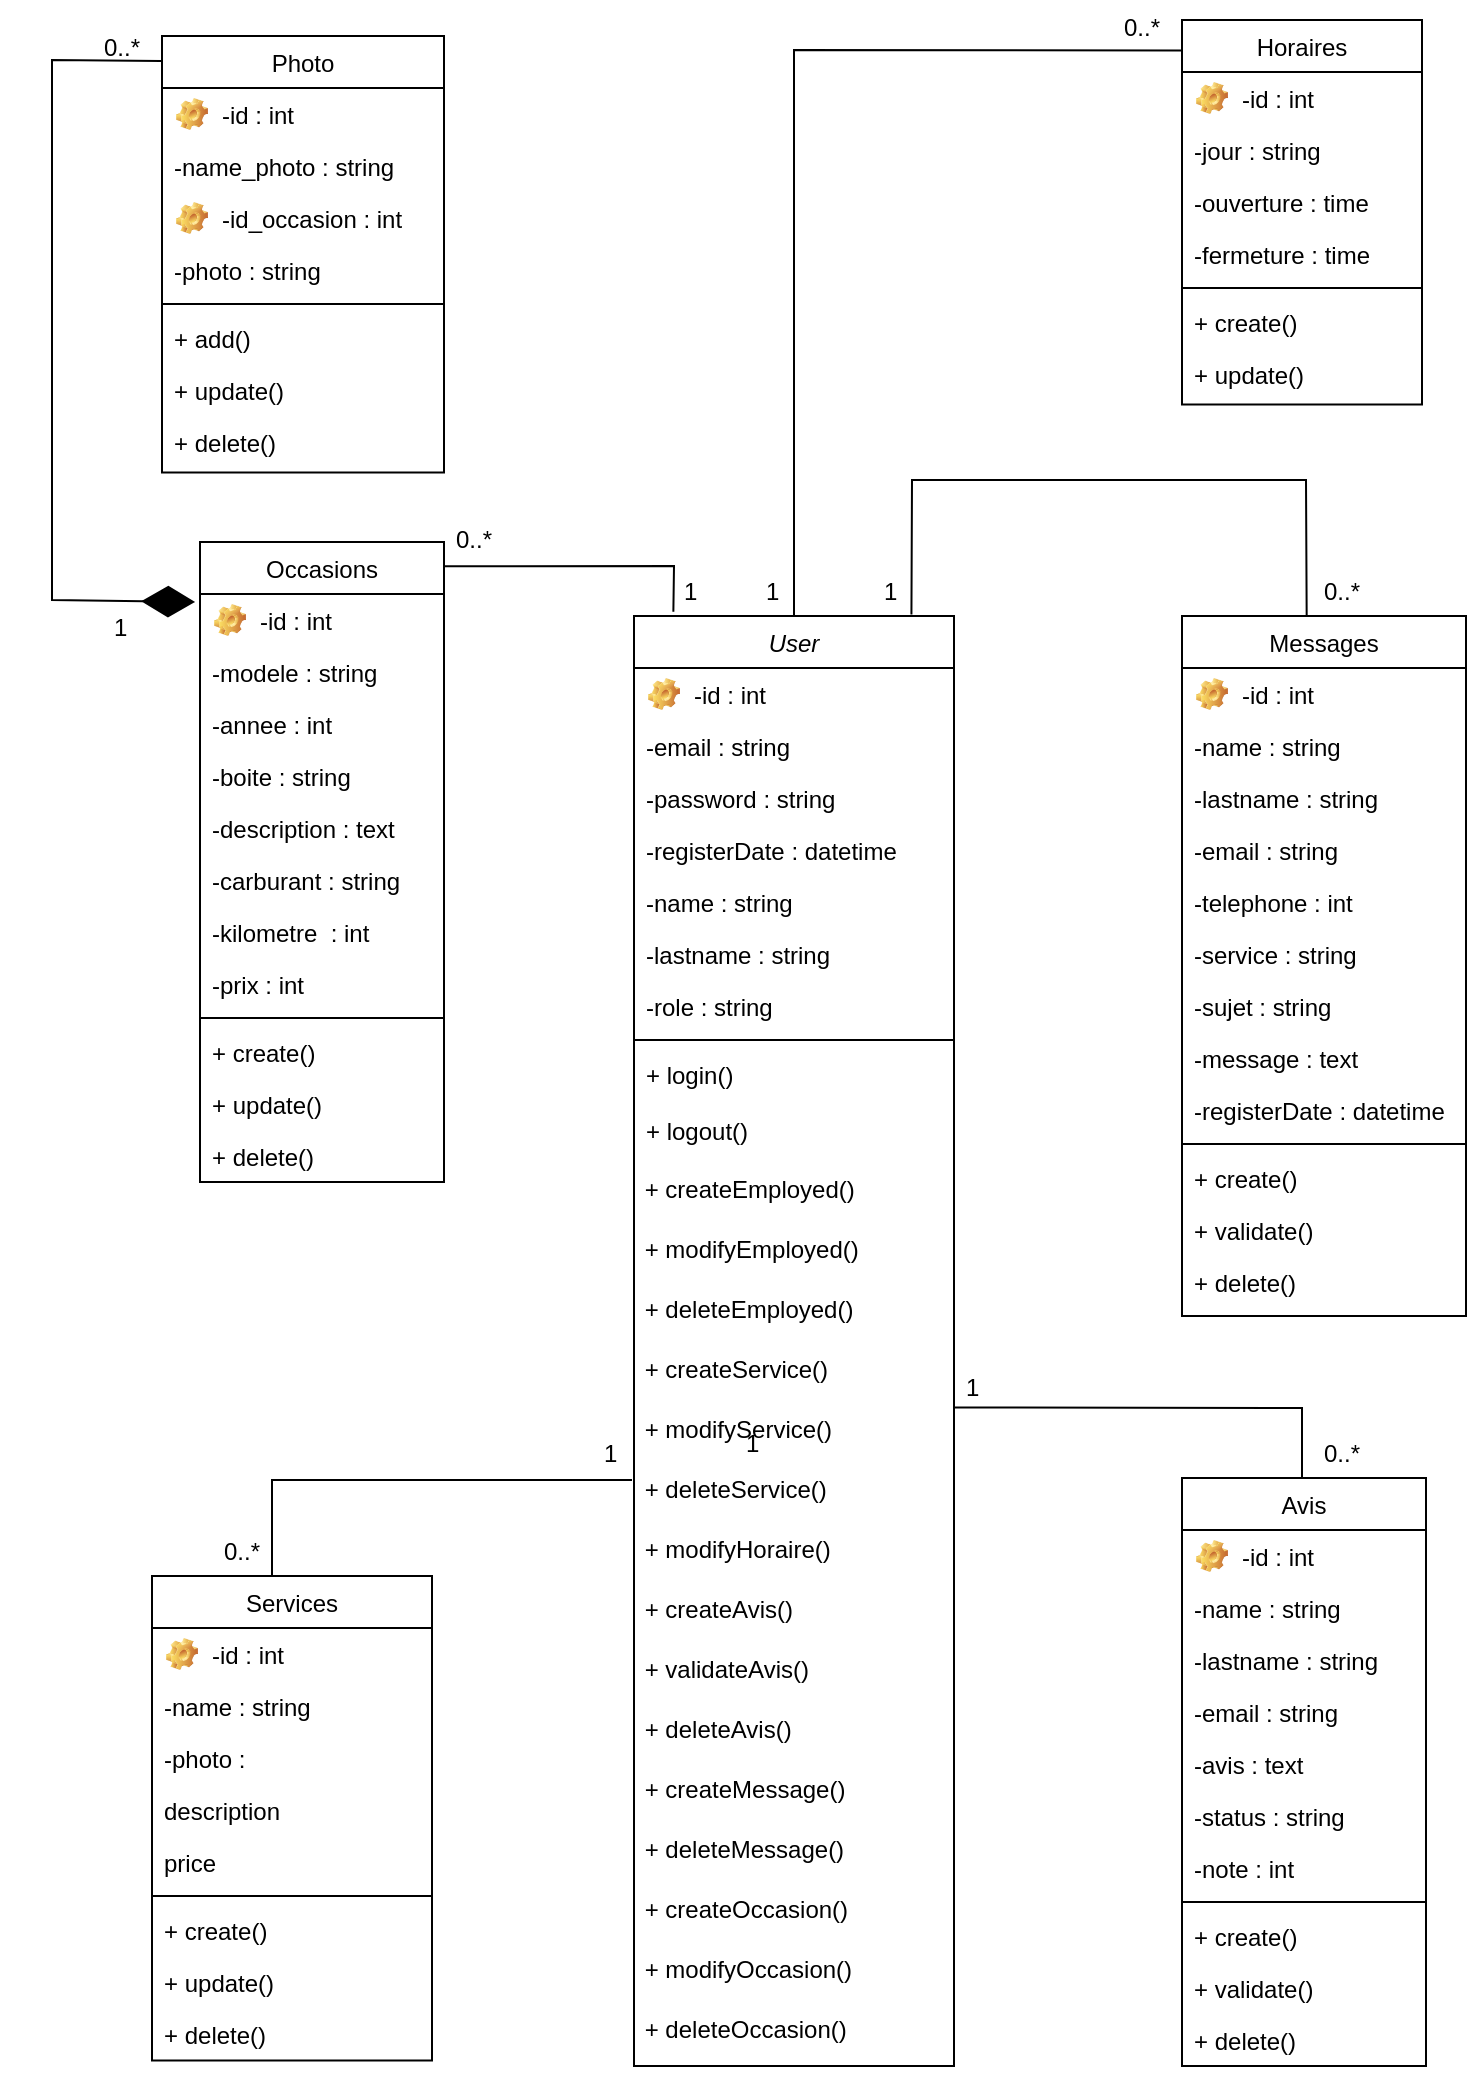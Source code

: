 <mxfile version="24.3.0" type="github">
  <diagram id="C5RBs43oDa-KdzZeNtuy" name="Page-1">
    <mxGraphModel dx="5216" dy="2219" grid="1" gridSize="10" guides="1" tooltips="1" connect="1" arrows="1" fold="1" page="1" pageScale="1" pageWidth="827" pageHeight="1169" math="0" shadow="0">
      <root>
        <mxCell id="WIyWlLk6GJQsqaUBKTNV-0" />
        <mxCell id="WIyWlLk6GJQsqaUBKTNV-1" parent="WIyWlLk6GJQsqaUBKTNV-0" />
        <mxCell id="ylc-xCv-kNQs_xHYFbVs-104" value="User" style="swimlane;fontStyle=2;align=center;verticalAlign=top;childLayout=stackLayout;horizontal=1;startSize=26;horizontalStack=0;resizeParent=1;resizeLast=0;collapsible=1;marginBottom=0;rounded=0;shadow=0;strokeWidth=1;" parent="WIyWlLk6GJQsqaUBKTNV-1" vertex="1">
          <mxGeometry x="-2979" y="-812" width="160" height="725" as="geometry">
            <mxRectangle x="230" y="140" width="160" height="26" as="alternateBounds" />
          </mxGeometry>
        </mxCell>
        <mxCell id="ylc-xCv-kNQs_xHYFbVs-296" value="-id : int" style="label;fontStyle=0;strokeColor=none;fillColor=none;align=left;verticalAlign=top;overflow=hidden;spacingLeft=28;spacingRight=4;rotatable=0;points=[[0,0.5],[1,0.5]];portConstraint=eastwest;imageWidth=16;imageHeight=16;whiteSpace=wrap;html=1;image=img/clipart/Gear_128x128.png" parent="ylc-xCv-kNQs_xHYFbVs-104" vertex="1">
          <mxGeometry y="26" width="160" height="26" as="geometry" />
        </mxCell>
        <mxCell id="ylc-xCv-kNQs_xHYFbVs-106" value="-email : string" style="text;align=left;verticalAlign=top;spacingLeft=4;spacingRight=4;overflow=hidden;rotatable=0;points=[[0,0.5],[1,0.5]];portConstraint=eastwest;" parent="ylc-xCv-kNQs_xHYFbVs-104" vertex="1">
          <mxGeometry y="52" width="160" height="26" as="geometry" />
        </mxCell>
        <mxCell id="ylc-xCv-kNQs_xHYFbVs-107" value="-password : string" style="text;align=left;verticalAlign=top;spacingLeft=4;spacingRight=4;overflow=hidden;rotatable=0;points=[[0,0.5],[1,0.5]];portConstraint=eastwest;rounded=0;shadow=0;html=0;" parent="ylc-xCv-kNQs_xHYFbVs-104" vertex="1">
          <mxGeometry y="78" width="160" height="26" as="geometry" />
        </mxCell>
        <mxCell id="ylc-xCv-kNQs_xHYFbVs-108" value="-registerDate : datetime" style="text;align=left;verticalAlign=top;spacingLeft=4;spacingRight=4;overflow=hidden;rotatable=0;points=[[0,0.5],[1,0.5]];portConstraint=eastwest;rounded=0;shadow=0;html=0;" parent="ylc-xCv-kNQs_xHYFbVs-104" vertex="1">
          <mxGeometry y="104" width="160" height="26" as="geometry" />
        </mxCell>
        <mxCell id="ylc-xCv-kNQs_xHYFbVs-109" value="-name : string" style="text;align=left;verticalAlign=top;spacingLeft=4;spacingRight=4;overflow=hidden;rotatable=0;points=[[0,0.5],[1,0.5]];portConstraint=eastwest;rounded=0;shadow=0;html=0;" parent="ylc-xCv-kNQs_xHYFbVs-104" vertex="1">
          <mxGeometry y="130" width="160" height="26" as="geometry" />
        </mxCell>
        <mxCell id="ylc-xCv-kNQs_xHYFbVs-110" value="-lastname : string" style="text;align=left;verticalAlign=top;spacingLeft=4;spacingRight=4;overflow=hidden;rotatable=0;points=[[0,0.5],[1,0.5]];portConstraint=eastwest;rounded=0;shadow=0;html=0;" parent="ylc-xCv-kNQs_xHYFbVs-104" vertex="1">
          <mxGeometry y="156" width="160" height="26" as="geometry" />
        </mxCell>
        <mxCell id="ylc-xCv-kNQs_xHYFbVs-111" value="-role : string" style="text;align=left;verticalAlign=top;spacingLeft=4;spacingRight=4;overflow=hidden;rotatable=0;points=[[0,0.5],[1,0.5]];portConstraint=eastwest;rounded=0;shadow=0;html=0;" parent="ylc-xCv-kNQs_xHYFbVs-104" vertex="1">
          <mxGeometry y="182" width="160" height="26" as="geometry" />
        </mxCell>
        <mxCell id="ylc-xCv-kNQs_xHYFbVs-112" value="" style="line;html=1;strokeWidth=1;align=left;verticalAlign=middle;spacingTop=-1;spacingLeft=3;spacingRight=3;rotatable=0;labelPosition=right;points=[];portConstraint=eastwest;" parent="ylc-xCv-kNQs_xHYFbVs-104" vertex="1">
          <mxGeometry y="208" width="160" height="8" as="geometry" />
        </mxCell>
        <mxCell id="ylc-xCv-kNQs_xHYFbVs-113" value="+ login()" style="text;align=left;verticalAlign=top;spacingLeft=4;spacingRight=4;overflow=hidden;rotatable=0;points=[[0,0.5],[1,0.5]];portConstraint=eastwest;" parent="ylc-xCv-kNQs_xHYFbVs-104" vertex="1">
          <mxGeometry y="216" width="160" height="28" as="geometry" />
        </mxCell>
        <mxCell id="ylc-xCv-kNQs_xHYFbVs-230" value="+ logout()" style="text;align=left;verticalAlign=top;spacingLeft=4;spacingRight=4;overflow=hidden;rotatable=0;points=[[0,0.5],[1,0.5]];portConstraint=eastwest;" parent="ylc-xCv-kNQs_xHYFbVs-104" vertex="1">
          <mxGeometry y="244" width="160" height="28" as="geometry" />
        </mxCell>
        <mxCell id="6y3Bn1Rcq514JY3irPdN-0" value="&amp;nbsp;+ createEmployed()" style="text;html=1;align=left;verticalAlign=middle;resizable=0;points=[];autosize=1;strokeColor=none;fillColor=none;" vertex="1" parent="ylc-xCv-kNQs_xHYFbVs-104">
          <mxGeometry y="272" width="160" height="30" as="geometry" />
        </mxCell>
        <mxCell id="6y3Bn1Rcq514JY3irPdN-1" value="&amp;nbsp;+ modifyEmployed()" style="text;html=1;align=left;verticalAlign=middle;resizable=0;points=[];autosize=1;strokeColor=none;fillColor=none;" vertex="1" parent="ylc-xCv-kNQs_xHYFbVs-104">
          <mxGeometry y="302" width="160" height="30" as="geometry" />
        </mxCell>
        <mxCell id="6y3Bn1Rcq514JY3irPdN-2" value="&amp;nbsp;+ deleteEmployed()" style="text;html=1;align=left;verticalAlign=middle;resizable=0;points=[];autosize=1;strokeColor=none;fillColor=none;" vertex="1" parent="ylc-xCv-kNQs_xHYFbVs-104">
          <mxGeometry y="332" width="160" height="30" as="geometry" />
        </mxCell>
        <mxCell id="6y3Bn1Rcq514JY3irPdN-5" value="&amp;nbsp;+ createService()" style="text;html=1;align=left;verticalAlign=middle;resizable=0;points=[];autosize=1;strokeColor=none;fillColor=none;" vertex="1" parent="ylc-xCv-kNQs_xHYFbVs-104">
          <mxGeometry y="362" width="160" height="30" as="geometry" />
        </mxCell>
        <mxCell id="6y3Bn1Rcq514JY3irPdN-4" value="&amp;nbsp;+ modifyService()" style="text;html=1;align=left;verticalAlign=middle;resizable=0;points=[];autosize=1;strokeColor=none;fillColor=none;" vertex="1" parent="ylc-xCv-kNQs_xHYFbVs-104">
          <mxGeometry y="392" width="160" height="30" as="geometry" />
        </mxCell>
        <mxCell id="6y3Bn1Rcq514JY3irPdN-3" value="&amp;nbsp;+ deleteService()" style="text;html=1;align=left;verticalAlign=middle;resizable=0;points=[];autosize=1;strokeColor=none;fillColor=none;" vertex="1" parent="ylc-xCv-kNQs_xHYFbVs-104">
          <mxGeometry y="422" width="160" height="30" as="geometry" />
        </mxCell>
        <mxCell id="6y3Bn1Rcq514JY3irPdN-8" value="&amp;nbsp;+ modifyHoraire()" style="text;html=1;align=left;verticalAlign=middle;resizable=0;points=[];autosize=1;strokeColor=none;fillColor=none;" vertex="1" parent="ylc-xCv-kNQs_xHYFbVs-104">
          <mxGeometry y="452" width="160" height="30" as="geometry" />
        </mxCell>
        <mxCell id="6y3Bn1Rcq514JY3irPdN-7" value="&amp;nbsp;+ createAvis()" style="text;html=1;align=left;verticalAlign=middle;resizable=0;points=[];autosize=1;strokeColor=none;fillColor=none;" vertex="1" parent="ylc-xCv-kNQs_xHYFbVs-104">
          <mxGeometry y="482" width="160" height="30" as="geometry" />
        </mxCell>
        <mxCell id="6y3Bn1Rcq514JY3irPdN-6" value="&amp;nbsp;+ validateAvis()" style="text;html=1;align=left;verticalAlign=middle;resizable=0;points=[];autosize=1;strokeColor=none;fillColor=none;" vertex="1" parent="ylc-xCv-kNQs_xHYFbVs-104">
          <mxGeometry y="512" width="160" height="30" as="geometry" />
        </mxCell>
        <mxCell id="6y3Bn1Rcq514JY3irPdN-9" value="&amp;nbsp;+ deleteAvis()" style="text;html=1;align=left;verticalAlign=middle;resizable=0;points=[];autosize=1;strokeColor=none;fillColor=none;" vertex="1" parent="ylc-xCv-kNQs_xHYFbVs-104">
          <mxGeometry y="542" width="160" height="30" as="geometry" />
        </mxCell>
        <mxCell id="6y3Bn1Rcq514JY3irPdN-10" value="&amp;nbsp;+ createMessage()" style="text;html=1;align=left;verticalAlign=middle;resizable=0;points=[];autosize=1;strokeColor=none;fillColor=none;" vertex="1" parent="ylc-xCv-kNQs_xHYFbVs-104">
          <mxGeometry y="572" width="160" height="30" as="geometry" />
        </mxCell>
        <mxCell id="6y3Bn1Rcq514JY3irPdN-11" value="&amp;nbsp;+ deleteMessage()" style="text;html=1;align=left;verticalAlign=middle;resizable=0;points=[];autosize=1;strokeColor=none;fillColor=none;" vertex="1" parent="ylc-xCv-kNQs_xHYFbVs-104">
          <mxGeometry y="602" width="160" height="30" as="geometry" />
        </mxCell>
        <mxCell id="6y3Bn1Rcq514JY3irPdN-12" value="&amp;nbsp;+ createOccasion()" style="text;html=1;align=left;verticalAlign=middle;resizable=0;points=[];autosize=1;strokeColor=none;fillColor=none;" vertex="1" parent="ylc-xCv-kNQs_xHYFbVs-104">
          <mxGeometry y="632" width="160" height="30" as="geometry" />
        </mxCell>
        <mxCell id="6y3Bn1Rcq514JY3irPdN-13" value="&amp;nbsp;+ modifyOccasion()" style="text;html=1;align=left;verticalAlign=middle;resizable=0;points=[];autosize=1;strokeColor=none;fillColor=none;" vertex="1" parent="ylc-xCv-kNQs_xHYFbVs-104">
          <mxGeometry y="662" width="160" height="30" as="geometry" />
        </mxCell>
        <mxCell id="6y3Bn1Rcq514JY3irPdN-14" value="&amp;nbsp;+ deleteOccasion()" style="text;html=1;align=left;verticalAlign=middle;resizable=0;points=[];autosize=1;strokeColor=none;fillColor=none;" vertex="1" parent="ylc-xCv-kNQs_xHYFbVs-104">
          <mxGeometry y="692" width="160" height="30" as="geometry" />
        </mxCell>
        <mxCell id="ylc-xCv-kNQs_xHYFbVs-146" value="Avis" style="swimlane;fontStyle=0;align=center;verticalAlign=top;childLayout=stackLayout;horizontal=1;startSize=26;horizontalStack=0;resizeParent=1;resizeLast=0;collapsible=1;marginBottom=0;rounded=0;shadow=0;strokeWidth=1;" parent="WIyWlLk6GJQsqaUBKTNV-1" vertex="1">
          <mxGeometry x="-2705" y="-381" width="122" height="294" as="geometry">
            <mxRectangle x="550" y="140" width="160" height="26" as="alternateBounds" />
          </mxGeometry>
        </mxCell>
        <mxCell id="ylc-xCv-kNQs_xHYFbVs-293" value="-id : int" style="label;fontStyle=0;strokeColor=none;fillColor=none;align=left;verticalAlign=top;overflow=hidden;spacingLeft=28;spacingRight=4;rotatable=0;points=[[0,0.5],[1,0.5]];portConstraint=eastwest;imageWidth=16;imageHeight=16;whiteSpace=wrap;html=1;image=img/clipart/Gear_128x128.png" parent="ylc-xCv-kNQs_xHYFbVs-146" vertex="1">
          <mxGeometry y="26" width="122" height="26" as="geometry" />
        </mxCell>
        <mxCell id="ylc-xCv-kNQs_xHYFbVs-148" value="-name : string" style="text;align=left;verticalAlign=top;spacingLeft=4;spacingRight=4;overflow=hidden;rotatable=0;points=[[0,0.5],[1,0.5]];portConstraint=eastwest;rounded=0;shadow=0;html=0;" parent="ylc-xCv-kNQs_xHYFbVs-146" vertex="1">
          <mxGeometry y="52" width="122" height="26" as="geometry" />
        </mxCell>
        <mxCell id="ylc-xCv-kNQs_xHYFbVs-149" value="-lastname : string" style="text;align=left;verticalAlign=top;spacingLeft=4;spacingRight=4;overflow=hidden;rotatable=0;points=[[0,0.5],[1,0.5]];portConstraint=eastwest;rounded=0;shadow=0;html=0;" parent="ylc-xCv-kNQs_xHYFbVs-146" vertex="1">
          <mxGeometry y="78" width="122" height="26" as="geometry" />
        </mxCell>
        <mxCell id="ylc-xCv-kNQs_xHYFbVs-150" value="-email : string" style="text;align=left;verticalAlign=top;spacingLeft=4;spacingRight=4;overflow=hidden;rotatable=0;points=[[0,0.5],[1,0.5]];portConstraint=eastwest;rounded=0;shadow=0;html=0;" parent="ylc-xCv-kNQs_xHYFbVs-146" vertex="1">
          <mxGeometry y="104" width="122" height="26" as="geometry" />
        </mxCell>
        <mxCell id="ylc-xCv-kNQs_xHYFbVs-151" value="-avis : text" style="text;align=left;verticalAlign=top;spacingLeft=4;spacingRight=4;overflow=hidden;rotatable=0;points=[[0,0.5],[1,0.5]];portConstraint=eastwest;rounded=0;shadow=0;html=0;" parent="ylc-xCv-kNQs_xHYFbVs-146" vertex="1">
          <mxGeometry y="130" width="122" height="26" as="geometry" />
        </mxCell>
        <mxCell id="ylc-xCv-kNQs_xHYFbVs-152" value="-status : string" style="text;align=left;verticalAlign=top;spacingLeft=4;spacingRight=4;overflow=hidden;rotatable=0;points=[[0,0.5],[1,0.5]];portConstraint=eastwest;rounded=0;shadow=0;html=0;" parent="ylc-xCv-kNQs_xHYFbVs-146" vertex="1">
          <mxGeometry y="156" width="122" height="26" as="geometry" />
        </mxCell>
        <mxCell id="ylc-xCv-kNQs_xHYFbVs-153" value="-note : int" style="text;align=left;verticalAlign=top;spacingLeft=4;spacingRight=4;overflow=hidden;rotatable=0;points=[[0,0.5],[1,0.5]];portConstraint=eastwest;rounded=0;shadow=0;html=0;" parent="ylc-xCv-kNQs_xHYFbVs-146" vertex="1">
          <mxGeometry y="182" width="122" height="26" as="geometry" />
        </mxCell>
        <mxCell id="ylc-xCv-kNQs_xHYFbVs-154" value="" style="line;html=1;strokeWidth=1;align=left;verticalAlign=middle;spacingTop=-1;spacingLeft=3;spacingRight=3;rotatable=0;labelPosition=right;points=[];portConstraint=eastwest;" parent="ylc-xCv-kNQs_xHYFbVs-146" vertex="1">
          <mxGeometry y="208" width="122" height="8" as="geometry" />
        </mxCell>
        <mxCell id="ylc-xCv-kNQs_xHYFbVs-155" value="+ create()" style="text;align=left;verticalAlign=top;spacingLeft=4;spacingRight=4;overflow=hidden;rotatable=0;points=[[0,0.5],[1,0.5]];portConstraint=eastwest;" parent="ylc-xCv-kNQs_xHYFbVs-146" vertex="1">
          <mxGeometry y="216" width="122" height="26" as="geometry" />
        </mxCell>
        <mxCell id="ylc-xCv-kNQs_xHYFbVs-156" value="+ validate()" style="text;align=left;verticalAlign=top;spacingLeft=4;spacingRight=4;overflow=hidden;rotatable=0;points=[[0,0.5],[1,0.5]];portConstraint=eastwest;" parent="ylc-xCv-kNQs_xHYFbVs-146" vertex="1">
          <mxGeometry y="242" width="122" height="26" as="geometry" />
        </mxCell>
        <mxCell id="ylc-xCv-kNQs_xHYFbVs-157" value="+ delete()" style="text;align=left;verticalAlign=top;spacingLeft=4;spacingRight=4;overflow=hidden;rotatable=0;points=[[0,0.5],[1,0.5]];portConstraint=eastwest;" parent="ylc-xCv-kNQs_xHYFbVs-146" vertex="1">
          <mxGeometry y="268" width="122" height="26" as="geometry" />
        </mxCell>
        <mxCell id="ylc-xCv-kNQs_xHYFbVs-158" value="Horaires" style="swimlane;fontStyle=0;align=center;verticalAlign=top;childLayout=stackLayout;horizontal=1;startSize=26;horizontalStack=0;resizeParent=1;resizeLast=0;collapsible=1;marginBottom=0;rounded=0;shadow=0;strokeWidth=1;" parent="WIyWlLk6GJQsqaUBKTNV-1" vertex="1">
          <mxGeometry x="-2705" y="-1110" width="120" height="192.25" as="geometry">
            <mxRectangle x="550" y="140" width="160" height="26" as="alternateBounds" />
          </mxGeometry>
        </mxCell>
        <mxCell id="ylc-xCv-kNQs_xHYFbVs-297" value="-id : int" style="label;fontStyle=0;strokeColor=none;fillColor=none;align=left;verticalAlign=top;overflow=hidden;spacingLeft=28;spacingRight=4;rotatable=0;points=[[0,0.5],[1,0.5]];portConstraint=eastwest;imageWidth=16;imageHeight=16;whiteSpace=wrap;html=1;image=img/clipart/Gear_128x128.png" parent="ylc-xCv-kNQs_xHYFbVs-158" vertex="1">
          <mxGeometry y="26" width="120" height="26" as="geometry" />
        </mxCell>
        <mxCell id="ylc-xCv-kNQs_xHYFbVs-160" value="-jour : string" style="text;align=left;verticalAlign=top;spacingLeft=4;spacingRight=4;overflow=hidden;rotatable=0;points=[[0,0.5],[1,0.5]];portConstraint=eastwest;rounded=0;shadow=0;html=0;" parent="ylc-xCv-kNQs_xHYFbVs-158" vertex="1">
          <mxGeometry y="52" width="120" height="26" as="geometry" />
        </mxCell>
        <mxCell id="ylc-xCv-kNQs_xHYFbVs-161" value="-ouverture : time" style="text;align=left;verticalAlign=top;spacingLeft=4;spacingRight=4;overflow=hidden;rotatable=0;points=[[0,0.5],[1,0.5]];portConstraint=eastwest;rounded=0;shadow=0;html=0;" parent="ylc-xCv-kNQs_xHYFbVs-158" vertex="1">
          <mxGeometry y="78" width="120" height="26" as="geometry" />
        </mxCell>
        <mxCell id="ylc-xCv-kNQs_xHYFbVs-162" value="-fermeture : time" style="text;align=left;verticalAlign=top;spacingLeft=4;spacingRight=4;overflow=hidden;rotatable=0;points=[[0,0.5],[1,0.5]];portConstraint=eastwest;rounded=0;shadow=0;html=0;" parent="ylc-xCv-kNQs_xHYFbVs-158" vertex="1">
          <mxGeometry y="104" width="120" height="26" as="geometry" />
        </mxCell>
        <mxCell id="ylc-xCv-kNQs_xHYFbVs-163" value="" style="line;html=1;strokeWidth=1;align=left;verticalAlign=middle;spacingTop=-1;spacingLeft=3;spacingRight=3;rotatable=0;labelPosition=right;points=[];portConstraint=eastwest;" parent="ylc-xCv-kNQs_xHYFbVs-158" vertex="1">
          <mxGeometry y="130" width="120" height="8" as="geometry" />
        </mxCell>
        <mxCell id="ylc-xCv-kNQs_xHYFbVs-164" value="+ create()" style="text;align=left;verticalAlign=top;spacingLeft=4;spacingRight=4;overflow=hidden;rotatable=0;points=[[0,0.5],[1,0.5]];portConstraint=eastwest;" parent="ylc-xCv-kNQs_xHYFbVs-158" vertex="1">
          <mxGeometry y="138" width="120" height="26" as="geometry" />
        </mxCell>
        <mxCell id="ylc-xCv-kNQs_xHYFbVs-165" value="+ update()" style="text;align=left;verticalAlign=top;spacingLeft=4;spacingRight=4;overflow=hidden;rotatable=0;points=[[0,0.5],[1,0.5]];portConstraint=eastwest;" parent="ylc-xCv-kNQs_xHYFbVs-158" vertex="1">
          <mxGeometry y="164" width="120" height="26" as="geometry" />
        </mxCell>
        <mxCell id="ylc-xCv-kNQs_xHYFbVs-166" value="Messages" style="swimlane;fontStyle=0;align=center;verticalAlign=top;childLayout=stackLayout;horizontal=1;startSize=26;horizontalStack=0;resizeParent=1;resizeLast=0;collapsible=1;marginBottom=0;rounded=0;shadow=0;strokeWidth=1;" parent="WIyWlLk6GJQsqaUBKTNV-1" vertex="1">
          <mxGeometry x="-2705" y="-812" width="142" height="350" as="geometry">
            <mxRectangle x="550" y="140" width="160" height="26" as="alternateBounds" />
          </mxGeometry>
        </mxCell>
        <mxCell id="ylc-xCv-kNQs_xHYFbVs-294" value="-id : int" style="label;fontStyle=0;strokeColor=none;fillColor=none;align=left;verticalAlign=top;overflow=hidden;spacingLeft=28;spacingRight=4;rotatable=0;points=[[0,0.5],[1,0.5]];portConstraint=eastwest;imageWidth=16;imageHeight=16;whiteSpace=wrap;html=1;image=img/clipart/Gear_128x128.png" parent="ylc-xCv-kNQs_xHYFbVs-166" vertex="1">
          <mxGeometry y="26" width="142" height="26" as="geometry" />
        </mxCell>
        <mxCell id="ylc-xCv-kNQs_xHYFbVs-168" value="-name : string" style="text;align=left;verticalAlign=top;spacingLeft=4;spacingRight=4;overflow=hidden;rotatable=0;points=[[0,0.5],[1,0.5]];portConstraint=eastwest;rounded=0;shadow=0;html=0;" parent="ylc-xCv-kNQs_xHYFbVs-166" vertex="1">
          <mxGeometry y="52" width="142" height="26" as="geometry" />
        </mxCell>
        <mxCell id="ylc-xCv-kNQs_xHYFbVs-169" value="-lastname : string" style="text;align=left;verticalAlign=top;spacingLeft=4;spacingRight=4;overflow=hidden;rotatable=0;points=[[0,0.5],[1,0.5]];portConstraint=eastwest;rounded=0;shadow=0;html=0;" parent="ylc-xCv-kNQs_xHYFbVs-166" vertex="1">
          <mxGeometry y="78" width="142" height="26" as="geometry" />
        </mxCell>
        <mxCell id="ylc-xCv-kNQs_xHYFbVs-170" value="-email : string" style="text;align=left;verticalAlign=top;spacingLeft=4;spacingRight=4;overflow=hidden;rotatable=0;points=[[0,0.5],[1,0.5]];portConstraint=eastwest;rounded=0;shadow=0;html=0;" parent="ylc-xCv-kNQs_xHYFbVs-166" vertex="1">
          <mxGeometry y="104" width="142" height="26" as="geometry" />
        </mxCell>
        <mxCell id="ylc-xCv-kNQs_xHYFbVs-171" value="-telephone : int" style="text;align=left;verticalAlign=top;spacingLeft=4;spacingRight=4;overflow=hidden;rotatable=0;points=[[0,0.5],[1,0.5]];portConstraint=eastwest;rounded=0;shadow=0;html=0;" parent="ylc-xCv-kNQs_xHYFbVs-166" vertex="1">
          <mxGeometry y="130" width="142" height="26" as="geometry" />
        </mxCell>
        <mxCell id="ylc-xCv-kNQs_xHYFbVs-172" value="-service : string" style="text;align=left;verticalAlign=top;spacingLeft=4;spacingRight=4;overflow=hidden;rotatable=0;points=[[0,0.5],[1,0.5]];portConstraint=eastwest;rounded=0;shadow=0;html=0;" parent="ylc-xCv-kNQs_xHYFbVs-166" vertex="1">
          <mxGeometry y="156" width="142" height="26" as="geometry" />
        </mxCell>
        <mxCell id="ylc-xCv-kNQs_xHYFbVs-173" value="-sujet : string" style="text;align=left;verticalAlign=top;spacingLeft=4;spacingRight=4;overflow=hidden;rotatable=0;points=[[0,0.5],[1,0.5]];portConstraint=eastwest;rounded=0;shadow=0;html=0;" parent="ylc-xCv-kNQs_xHYFbVs-166" vertex="1">
          <mxGeometry y="182" width="142" height="26" as="geometry" />
        </mxCell>
        <mxCell id="ylc-xCv-kNQs_xHYFbVs-174" value="-message : text" style="text;align=left;verticalAlign=top;spacingLeft=4;spacingRight=4;overflow=hidden;rotatable=0;points=[[0,0.5],[1,0.5]];portConstraint=eastwest;rounded=0;shadow=0;html=0;" parent="ylc-xCv-kNQs_xHYFbVs-166" vertex="1">
          <mxGeometry y="208" width="142" height="26" as="geometry" />
        </mxCell>
        <mxCell id="ylc-xCv-kNQs_xHYFbVs-175" value="-registerDate : datetime" style="text;align=left;verticalAlign=top;spacingLeft=4;spacingRight=4;overflow=hidden;rotatable=0;points=[[0,0.5],[1,0.5]];portConstraint=eastwest;rounded=0;shadow=0;html=0;" parent="ylc-xCv-kNQs_xHYFbVs-166" vertex="1">
          <mxGeometry y="234" width="142" height="26" as="geometry" />
        </mxCell>
        <mxCell id="ylc-xCv-kNQs_xHYFbVs-176" value="" style="line;html=1;strokeWidth=1;align=left;verticalAlign=middle;spacingTop=-1;spacingLeft=3;spacingRight=3;rotatable=0;labelPosition=right;points=[];portConstraint=eastwest;" parent="ylc-xCv-kNQs_xHYFbVs-166" vertex="1">
          <mxGeometry y="260" width="142" height="8" as="geometry" />
        </mxCell>
        <mxCell id="ylc-xCv-kNQs_xHYFbVs-177" value="+ create()" style="text;align=left;verticalAlign=top;spacingLeft=4;spacingRight=4;overflow=hidden;rotatable=0;points=[[0,0.5],[1,0.5]];portConstraint=eastwest;" parent="ylc-xCv-kNQs_xHYFbVs-166" vertex="1">
          <mxGeometry y="268" width="142" height="26" as="geometry" />
        </mxCell>
        <mxCell id="ylc-xCv-kNQs_xHYFbVs-178" value="+ validate()" style="text;align=left;verticalAlign=top;spacingLeft=4;spacingRight=4;overflow=hidden;rotatable=0;points=[[0,0.5],[1,0.5]];portConstraint=eastwest;" parent="ylc-xCv-kNQs_xHYFbVs-166" vertex="1">
          <mxGeometry y="294" width="142" height="26" as="geometry" />
        </mxCell>
        <mxCell id="ylc-xCv-kNQs_xHYFbVs-179" value="+ delete()" style="text;align=left;verticalAlign=top;spacingLeft=4;spacingRight=4;overflow=hidden;rotatable=0;points=[[0,0.5],[1,0.5]];portConstraint=eastwest;" parent="ylc-xCv-kNQs_xHYFbVs-166" vertex="1">
          <mxGeometry y="320" width="142" height="26" as="geometry" />
        </mxCell>
        <mxCell id="ylc-xCv-kNQs_xHYFbVs-194" value="Services" style="swimlane;fontStyle=0;align=center;verticalAlign=top;childLayout=stackLayout;horizontal=1;startSize=26;horizontalStack=0;resizeParent=1;resizeLast=0;collapsible=1;marginBottom=0;rounded=0;shadow=0;strokeWidth=1;" parent="WIyWlLk6GJQsqaUBKTNV-1" vertex="1">
          <mxGeometry x="-3220" y="-332" width="140" height="242.25" as="geometry">
            <mxRectangle x="550" y="140" width="160" height="26" as="alternateBounds" />
          </mxGeometry>
        </mxCell>
        <mxCell id="ylc-xCv-kNQs_xHYFbVs-298" value="-id : int" style="label;fontStyle=0;strokeColor=none;fillColor=none;align=left;verticalAlign=top;overflow=hidden;spacingLeft=28;spacingRight=4;rotatable=0;points=[[0,0.5],[1,0.5]];portConstraint=eastwest;imageWidth=16;imageHeight=16;whiteSpace=wrap;html=1;image=img/clipart/Gear_128x128.png" parent="ylc-xCv-kNQs_xHYFbVs-194" vertex="1">
          <mxGeometry y="26" width="140" height="26" as="geometry" />
        </mxCell>
        <mxCell id="ylc-xCv-kNQs_xHYFbVs-196" value="-name : string" style="text;align=left;verticalAlign=top;spacingLeft=4;spacingRight=4;overflow=hidden;rotatable=0;points=[[0,0.5],[1,0.5]];portConstraint=eastwest;rounded=0;shadow=0;html=0;" parent="ylc-xCv-kNQs_xHYFbVs-194" vertex="1">
          <mxGeometry y="52" width="140" height="26" as="geometry" />
        </mxCell>
        <mxCell id="ylc-xCv-kNQs_xHYFbVs-197" value="-photo : " style="text;align=left;verticalAlign=top;spacingLeft=4;spacingRight=4;overflow=hidden;rotatable=0;points=[[0,0.5],[1,0.5]];portConstraint=eastwest;rounded=0;shadow=0;html=0;" parent="ylc-xCv-kNQs_xHYFbVs-194" vertex="1">
          <mxGeometry y="78" width="140" height="26" as="geometry" />
        </mxCell>
        <mxCell id="ylc-xCv-kNQs_xHYFbVs-198" value="description" style="text;align=left;verticalAlign=top;spacingLeft=4;spacingRight=4;overflow=hidden;rotatable=0;points=[[0,0.5],[1,0.5]];portConstraint=eastwest;rounded=0;shadow=0;html=0;" parent="ylc-xCv-kNQs_xHYFbVs-194" vertex="1">
          <mxGeometry y="104" width="140" height="26" as="geometry" />
        </mxCell>
        <mxCell id="ylc-xCv-kNQs_xHYFbVs-199" value="price" style="text;align=left;verticalAlign=top;spacingLeft=4;spacingRight=4;overflow=hidden;rotatable=0;points=[[0,0.5],[1,0.5]];portConstraint=eastwest;rounded=0;shadow=0;html=0;" parent="ylc-xCv-kNQs_xHYFbVs-194" vertex="1">
          <mxGeometry y="130" width="140" height="26" as="geometry" />
        </mxCell>
        <mxCell id="ylc-xCv-kNQs_xHYFbVs-200" value="" style="line;html=1;strokeWidth=1;align=left;verticalAlign=middle;spacingTop=-1;spacingLeft=3;spacingRight=3;rotatable=0;labelPosition=right;points=[];portConstraint=eastwest;" parent="ylc-xCv-kNQs_xHYFbVs-194" vertex="1">
          <mxGeometry y="156" width="140" height="8" as="geometry" />
        </mxCell>
        <mxCell id="ylc-xCv-kNQs_xHYFbVs-201" value="+ create()" style="text;align=left;verticalAlign=top;spacingLeft=4;spacingRight=4;overflow=hidden;rotatable=0;points=[[0,0.5],[1,0.5]];portConstraint=eastwest;" parent="ylc-xCv-kNQs_xHYFbVs-194" vertex="1">
          <mxGeometry y="164" width="140" height="26" as="geometry" />
        </mxCell>
        <mxCell id="ylc-xCv-kNQs_xHYFbVs-202" value="+ update()" style="text;align=left;verticalAlign=top;spacingLeft=4;spacingRight=4;overflow=hidden;rotatable=0;points=[[0,0.5],[1,0.5]];portConstraint=eastwest;" parent="ylc-xCv-kNQs_xHYFbVs-194" vertex="1">
          <mxGeometry y="190" width="140" height="26" as="geometry" />
        </mxCell>
        <mxCell id="ylc-xCv-kNQs_xHYFbVs-203" value="+ delete()" style="text;align=left;verticalAlign=top;spacingLeft=4;spacingRight=4;overflow=hidden;rotatable=0;points=[[0,0.5],[1,0.5]];portConstraint=eastwest;" parent="ylc-xCv-kNQs_xHYFbVs-194" vertex="1">
          <mxGeometry y="216" width="140" height="26" as="geometry" />
        </mxCell>
        <mxCell id="ylc-xCv-kNQs_xHYFbVs-204" value="Occasions" style="swimlane;fontStyle=0;align=center;verticalAlign=top;childLayout=stackLayout;horizontal=1;startSize=26;horizontalStack=0;resizeParent=1;resizeLast=0;collapsible=1;marginBottom=0;rounded=0;shadow=0;strokeWidth=1;" parent="WIyWlLk6GJQsqaUBKTNV-1" vertex="1">
          <mxGeometry x="-3196" y="-849" width="122" height="320" as="geometry">
            <mxRectangle x="550" y="140" width="160" height="26" as="alternateBounds" />
          </mxGeometry>
        </mxCell>
        <mxCell id="ylc-xCv-kNQs_xHYFbVs-292" value="-id : int" style="label;fontStyle=0;strokeColor=none;fillColor=none;align=left;verticalAlign=top;overflow=hidden;spacingLeft=28;spacingRight=4;rotatable=0;points=[[0,0.5],[1,0.5]];portConstraint=eastwest;imageWidth=16;imageHeight=16;whiteSpace=wrap;html=1;image=img/clipart/Gear_128x128.png" parent="ylc-xCv-kNQs_xHYFbVs-204" vertex="1">
          <mxGeometry y="26" width="122" height="26" as="geometry" />
        </mxCell>
        <mxCell id="ylc-xCv-kNQs_xHYFbVs-206" value="-modele : string" style="text;align=left;verticalAlign=top;spacingLeft=4;spacingRight=4;overflow=hidden;rotatable=0;points=[[0,0.5],[1,0.5]];portConstraint=eastwest;rounded=0;shadow=0;html=0;" parent="ylc-xCv-kNQs_xHYFbVs-204" vertex="1">
          <mxGeometry y="52" width="122" height="26" as="geometry" />
        </mxCell>
        <mxCell id="ylc-xCv-kNQs_xHYFbVs-207" value="-annee : int" style="text;align=left;verticalAlign=top;spacingLeft=4;spacingRight=4;overflow=hidden;rotatable=0;points=[[0,0.5],[1,0.5]];portConstraint=eastwest;rounded=0;shadow=0;html=0;" parent="ylc-xCv-kNQs_xHYFbVs-204" vertex="1">
          <mxGeometry y="78" width="122" height="26" as="geometry" />
        </mxCell>
        <mxCell id="ylc-xCv-kNQs_xHYFbVs-208" value="-boite : string" style="text;align=left;verticalAlign=top;spacingLeft=4;spacingRight=4;overflow=hidden;rotatable=0;points=[[0,0.5],[1,0.5]];portConstraint=eastwest;rounded=0;shadow=0;html=0;" parent="ylc-xCv-kNQs_xHYFbVs-204" vertex="1">
          <mxGeometry y="104" width="122" height="26" as="geometry" />
        </mxCell>
        <mxCell id="ylc-xCv-kNQs_xHYFbVs-209" value="-description : text" style="text;align=left;verticalAlign=top;spacingLeft=4;spacingRight=4;overflow=hidden;rotatable=0;points=[[0,0.5],[1,0.5]];portConstraint=eastwest;rounded=0;shadow=0;html=0;" parent="ylc-xCv-kNQs_xHYFbVs-204" vertex="1">
          <mxGeometry y="130" width="122" height="26" as="geometry" />
        </mxCell>
        <mxCell id="ylc-xCv-kNQs_xHYFbVs-210" value="-carburant : string" style="text;align=left;verticalAlign=top;spacingLeft=4;spacingRight=4;overflow=hidden;rotatable=0;points=[[0,0.5],[1,0.5]];portConstraint=eastwest;rounded=0;shadow=0;html=0;" parent="ylc-xCv-kNQs_xHYFbVs-204" vertex="1">
          <mxGeometry y="156" width="122" height="26" as="geometry" />
        </mxCell>
        <mxCell id="ylc-xCv-kNQs_xHYFbVs-211" value="-kilometre  : int" style="text;align=left;verticalAlign=top;spacingLeft=4;spacingRight=4;overflow=hidden;rotatable=0;points=[[0,0.5],[1,0.5]];portConstraint=eastwest;rounded=0;shadow=0;html=0;" parent="ylc-xCv-kNQs_xHYFbVs-204" vertex="1">
          <mxGeometry y="182" width="122" height="26" as="geometry" />
        </mxCell>
        <mxCell id="ylc-xCv-kNQs_xHYFbVs-212" value="-prix : int" style="text;align=left;verticalAlign=top;spacingLeft=4;spacingRight=4;overflow=hidden;rotatable=0;points=[[0,0.5],[1,0.5]];portConstraint=eastwest;rounded=0;shadow=0;html=0;" parent="ylc-xCv-kNQs_xHYFbVs-204" vertex="1">
          <mxGeometry y="208" width="122" height="26" as="geometry" />
        </mxCell>
        <mxCell id="ylc-xCv-kNQs_xHYFbVs-213" value="" style="line;html=1;strokeWidth=1;align=left;verticalAlign=middle;spacingTop=-1;spacingLeft=3;spacingRight=3;rotatable=0;labelPosition=right;points=[];portConstraint=eastwest;" parent="ylc-xCv-kNQs_xHYFbVs-204" vertex="1">
          <mxGeometry y="234" width="122" height="8" as="geometry" />
        </mxCell>
        <mxCell id="ylc-xCv-kNQs_xHYFbVs-214" value="+ create()" style="text;align=left;verticalAlign=top;spacingLeft=4;spacingRight=4;overflow=hidden;rotatable=0;points=[[0,0.5],[1,0.5]];portConstraint=eastwest;" parent="ylc-xCv-kNQs_xHYFbVs-204" vertex="1">
          <mxGeometry y="242" width="122" height="26" as="geometry" />
        </mxCell>
        <mxCell id="ylc-xCv-kNQs_xHYFbVs-215" value="+ update()" style="text;align=left;verticalAlign=top;spacingLeft=4;spacingRight=4;overflow=hidden;rotatable=0;points=[[0,0.5],[1,0.5]];portConstraint=eastwest;" parent="ylc-xCv-kNQs_xHYFbVs-204" vertex="1">
          <mxGeometry y="268" width="122" height="26" as="geometry" />
        </mxCell>
        <mxCell id="ylc-xCv-kNQs_xHYFbVs-216" value="+ delete()" style="text;align=left;verticalAlign=top;spacingLeft=4;spacingRight=4;overflow=hidden;rotatable=0;points=[[0,0.5],[1,0.5]];portConstraint=eastwest;" parent="ylc-xCv-kNQs_xHYFbVs-204" vertex="1">
          <mxGeometry y="294" width="122" height="26" as="geometry" />
        </mxCell>
        <mxCell id="ylc-xCv-kNQs_xHYFbVs-217" value="Photo" style="swimlane;fontStyle=0;align=center;verticalAlign=top;childLayout=stackLayout;horizontal=1;startSize=26;horizontalStack=0;resizeParent=1;resizeLast=0;collapsible=1;marginBottom=0;rounded=0;shadow=0;strokeWidth=1;" parent="WIyWlLk6GJQsqaUBKTNV-1" vertex="1">
          <mxGeometry x="-3215" y="-1102" width="141" height="218.25" as="geometry">
            <mxRectangle x="550" y="140" width="160" height="26" as="alternateBounds" />
          </mxGeometry>
        </mxCell>
        <mxCell id="ylc-xCv-kNQs_xHYFbVs-291" value="-id : int" style="label;fontStyle=0;strokeColor=none;fillColor=none;align=left;verticalAlign=top;overflow=hidden;spacingLeft=28;spacingRight=4;rotatable=0;points=[[0,0.5],[1,0.5]];portConstraint=eastwest;imageWidth=16;imageHeight=16;whiteSpace=wrap;html=1;image=img/clipart/Gear_128x128.png" parent="ylc-xCv-kNQs_xHYFbVs-217" vertex="1">
          <mxGeometry y="26" width="141" height="26" as="geometry" />
        </mxCell>
        <mxCell id="ylc-xCv-kNQs_xHYFbVs-219" value="-name_photo : string" style="text;align=left;verticalAlign=top;spacingLeft=4;spacingRight=4;overflow=hidden;rotatable=0;points=[[0,0.5],[1,0.5]];portConstraint=eastwest;rounded=0;shadow=0;html=0;" parent="ylc-xCv-kNQs_xHYFbVs-217" vertex="1">
          <mxGeometry y="52" width="141" height="26" as="geometry" />
        </mxCell>
        <mxCell id="ylc-xCv-kNQs_xHYFbVs-295" value="&lt;span style=&quot;text-wrap: nowrap;&quot;&gt;-id_occasion : int&lt;/span&gt;" style="label;fontStyle=0;strokeColor=none;fillColor=none;align=left;verticalAlign=top;overflow=hidden;spacingLeft=28;spacingRight=4;rotatable=0;points=[[0,0.5],[1,0.5]];portConstraint=eastwest;imageWidth=16;imageHeight=16;whiteSpace=wrap;html=1;image=img/clipart/Gear_128x128.png" parent="ylc-xCv-kNQs_xHYFbVs-217" vertex="1">
          <mxGeometry y="78" width="141" height="26" as="geometry" />
        </mxCell>
        <mxCell id="ylc-xCv-kNQs_xHYFbVs-221" value="-photo : string" style="text;align=left;verticalAlign=top;spacingLeft=4;spacingRight=4;overflow=hidden;rotatable=0;points=[[0,0.5],[1,0.5]];portConstraint=eastwest;rounded=0;shadow=0;html=0;" parent="ylc-xCv-kNQs_xHYFbVs-217" vertex="1">
          <mxGeometry y="104" width="141" height="26" as="geometry" />
        </mxCell>
        <mxCell id="ylc-xCv-kNQs_xHYFbVs-225" value="" style="line;html=1;strokeWidth=1;align=left;verticalAlign=middle;spacingTop=-1;spacingLeft=3;spacingRight=3;rotatable=0;labelPosition=right;points=[];portConstraint=eastwest;" parent="ylc-xCv-kNQs_xHYFbVs-217" vertex="1">
          <mxGeometry y="130" width="141" height="8" as="geometry" />
        </mxCell>
        <mxCell id="ylc-xCv-kNQs_xHYFbVs-226" value="+ add()" style="text;align=left;verticalAlign=top;spacingLeft=4;spacingRight=4;overflow=hidden;rotatable=0;points=[[0,0.5],[1,0.5]];portConstraint=eastwest;" parent="ylc-xCv-kNQs_xHYFbVs-217" vertex="1">
          <mxGeometry y="138" width="141" height="26" as="geometry" />
        </mxCell>
        <mxCell id="ylc-xCv-kNQs_xHYFbVs-227" value="+ update()" style="text;align=left;verticalAlign=top;spacingLeft=4;spacingRight=4;overflow=hidden;rotatable=0;points=[[0,0.5],[1,0.5]];portConstraint=eastwest;" parent="ylc-xCv-kNQs_xHYFbVs-217" vertex="1">
          <mxGeometry y="164" width="141" height="26" as="geometry" />
        </mxCell>
        <mxCell id="ylc-xCv-kNQs_xHYFbVs-228" value="+ delete()" style="text;align=left;verticalAlign=top;spacingLeft=4;spacingRight=4;overflow=hidden;rotatable=0;points=[[0,0.5],[1,0.5]];portConstraint=eastwest;" parent="ylc-xCv-kNQs_xHYFbVs-217" vertex="1">
          <mxGeometry y="190" width="141" height="26" as="geometry" />
        </mxCell>
        <mxCell id="6y3Bn1Rcq514JY3irPdN-42" value="1" style="text;align=left;verticalAlign=top;spacingLeft=4;spacingRight=4;overflow=hidden;rotatable=0;points=[[0,0.5],[1,0.5]];portConstraint=eastwest;rounded=0;shadow=0;html=0;" vertex="1" parent="WIyWlLk6GJQsqaUBKTNV-1">
          <mxGeometry x="-2929" y="-412" width="30" height="26" as="geometry" />
        </mxCell>
        <mxCell id="6y3Bn1Rcq514JY3irPdN-50" value="" style="endArrow=diamondThin;endFill=1;endSize=24;html=1;rounded=0;exitX=-0.003;exitY=0.057;exitDx=0;exitDy=0;exitPerimeter=0;entryX=-0.02;entryY=0.152;entryDx=0;entryDy=0;entryPerimeter=0;" edge="1" parent="WIyWlLk6GJQsqaUBKTNV-1" source="ylc-xCv-kNQs_xHYFbVs-217" target="ylc-xCv-kNQs_xHYFbVs-292">
          <mxGeometry width="160" relative="1" as="geometry">
            <mxPoint x="-3210" y="-1090" as="sourcePoint" />
            <mxPoint x="-3210" y="-820" as="targetPoint" />
            <Array as="points">
              <mxPoint x="-3270" y="-1090" />
              <mxPoint x="-3270" y="-820" />
            </Array>
          </mxGeometry>
        </mxCell>
        <mxCell id="6y3Bn1Rcq514JY3irPdN-52" value="0..*" style="text;align=left;verticalAlign=top;spacingLeft=4;spacingRight=4;overflow=hidden;rotatable=0;points=[[0,0.5],[1,0.5]];portConstraint=eastwest;rounded=0;shadow=0;html=0;" vertex="1" parent="WIyWlLk6GJQsqaUBKTNV-1">
          <mxGeometry x="-3250" y="-1110" width="30" height="26" as="geometry" />
        </mxCell>
        <mxCell id="6y3Bn1Rcq514JY3irPdN-57" value="1" style="text;align=left;verticalAlign=top;spacingLeft=4;spacingRight=4;overflow=hidden;rotatable=0;points=[[0,0.5],[1,0.5]];portConstraint=eastwest;rounded=0;shadow=0;html=0;" vertex="1" parent="WIyWlLk6GJQsqaUBKTNV-1">
          <mxGeometry x="-3245" y="-820" width="20" height="26" as="geometry" />
        </mxCell>
        <mxCell id="6y3Bn1Rcq514JY3irPdN-59" value="" style="endArrow=none;html=1;rounded=0;entryX=0.439;entryY=0;entryDx=0;entryDy=0;exitX=0.867;exitY=-0.001;exitDx=0;exitDy=0;entryPerimeter=0;exitPerimeter=0;" edge="1" parent="WIyWlLk6GJQsqaUBKTNV-1" source="ylc-xCv-kNQs_xHYFbVs-104" target="ylc-xCv-kNQs_xHYFbVs-166">
          <mxGeometry width="50" height="50" relative="1" as="geometry">
            <mxPoint x="-2950" y="-770" as="sourcePoint" />
            <mxPoint x="-2900" y="-820" as="targetPoint" />
            <Array as="points">
              <mxPoint x="-2840" y="-880" />
              <mxPoint x="-2643" y="-880" />
            </Array>
          </mxGeometry>
        </mxCell>
        <mxCell id="6y3Bn1Rcq514JY3irPdN-61" value="" style="endArrow=none;html=1;rounded=0;entryX=0.997;entryY=0.038;entryDx=0;entryDy=0;entryPerimeter=0;exitX=0.123;exitY=-0.003;exitDx=0;exitDy=0;exitPerimeter=0;" edge="1" parent="WIyWlLk6GJQsqaUBKTNV-1" source="ylc-xCv-kNQs_xHYFbVs-104" target="ylc-xCv-kNQs_xHYFbVs-204">
          <mxGeometry width="50" height="50" relative="1" as="geometry">
            <mxPoint x="-2910" y="-870" as="sourcePoint" />
            <mxPoint x="-2860" y="-920" as="targetPoint" />
            <Array as="points">
              <mxPoint x="-2959" y="-837" />
            </Array>
          </mxGeometry>
        </mxCell>
        <mxCell id="6y3Bn1Rcq514JY3irPdN-62" value="" style="endArrow=none;html=1;rounded=0;exitX=0.5;exitY=0;exitDx=0;exitDy=0;entryX=0.003;entryY=0.079;entryDx=0;entryDy=0;entryPerimeter=0;" edge="1" parent="WIyWlLk6GJQsqaUBKTNV-1" source="ylc-xCv-kNQs_xHYFbVs-104" target="ylc-xCv-kNQs_xHYFbVs-158">
          <mxGeometry width="50" height="50" relative="1" as="geometry">
            <mxPoint x="-2930" y="-880" as="sourcePoint" />
            <mxPoint x="-2880" y="-930" as="targetPoint" />
            <Array as="points">
              <mxPoint x="-2899" y="-1095" />
            </Array>
          </mxGeometry>
        </mxCell>
        <mxCell id="6y3Bn1Rcq514JY3irPdN-63" value="" style="endArrow=none;html=1;rounded=0;exitX=0.867;exitY=-0.001;exitDx=0;exitDy=0;exitPerimeter=0;" edge="1" parent="WIyWlLk6GJQsqaUBKTNV-1">
          <mxGeometry width="50" height="50" relative="1" as="geometry">
            <mxPoint x="-3160" y="-332" as="sourcePoint" />
            <mxPoint x="-2980" y="-380" as="targetPoint" />
            <Array as="points">
              <mxPoint x="-3160" y="-380" />
            </Array>
          </mxGeometry>
        </mxCell>
        <mxCell id="6y3Bn1Rcq514JY3irPdN-64" value="" style="endArrow=none;html=1;rounded=0;entryX=1;entryY=0.125;entryDx=0;entryDy=0;entryPerimeter=0;exitX=0.123;exitY=-0.003;exitDx=0;exitDy=0;exitPerimeter=0;" edge="1" parent="WIyWlLk6GJQsqaUBKTNV-1" target="6y3Bn1Rcq514JY3irPdN-4">
          <mxGeometry width="50" height="50" relative="1" as="geometry">
            <mxPoint x="-2645" y="-381" as="sourcePoint" />
            <mxPoint x="-2760" y="-404" as="targetPoint" />
            <Array as="points">
              <mxPoint x="-2645" y="-416" />
            </Array>
          </mxGeometry>
        </mxCell>
        <mxCell id="6y3Bn1Rcq514JY3irPdN-66" value="0..*" style="text;align=left;verticalAlign=top;spacingLeft=4;spacingRight=4;overflow=hidden;rotatable=0;points=[[0,0.5],[1,0.5]];portConstraint=eastwest;rounded=0;shadow=0;html=0;" vertex="1" parent="WIyWlLk6GJQsqaUBKTNV-1">
          <mxGeometry x="-2740" y="-1120" width="30" height="26" as="geometry" />
        </mxCell>
        <mxCell id="6y3Bn1Rcq514JY3irPdN-67" value="1" style="text;align=left;verticalAlign=top;spacingLeft=4;spacingRight=4;overflow=hidden;rotatable=0;points=[[0,0.5],[1,0.5]];portConstraint=eastwest;rounded=0;shadow=0;html=0;" vertex="1" parent="WIyWlLk6GJQsqaUBKTNV-1">
          <mxGeometry x="-2919" y="-838" width="20" height="26" as="geometry" />
        </mxCell>
        <mxCell id="6y3Bn1Rcq514JY3irPdN-68" value="0..*" style="text;align=left;verticalAlign=top;spacingLeft=4;spacingRight=4;overflow=hidden;rotatable=0;points=[[0,0.5],[1,0.5]];portConstraint=eastwest;rounded=0;shadow=0;html=0;" vertex="1" parent="WIyWlLk6GJQsqaUBKTNV-1">
          <mxGeometry x="-2640" y="-838" width="30" height="26" as="geometry" />
        </mxCell>
        <mxCell id="6y3Bn1Rcq514JY3irPdN-69" value="1" style="text;align=left;verticalAlign=top;spacingLeft=4;spacingRight=4;overflow=hidden;rotatable=0;points=[[0,0.5],[1,0.5]];portConstraint=eastwest;rounded=0;shadow=0;html=0;" vertex="1" parent="WIyWlLk6GJQsqaUBKTNV-1">
          <mxGeometry x="-2860" y="-838" width="20" height="26" as="geometry" />
        </mxCell>
        <mxCell id="6y3Bn1Rcq514JY3irPdN-70" value="1" style="text;align=left;verticalAlign=top;spacingLeft=4;spacingRight=4;overflow=hidden;rotatable=0;points=[[0,0.5],[1,0.5]];portConstraint=eastwest;rounded=0;shadow=0;html=0;" vertex="1" parent="WIyWlLk6GJQsqaUBKTNV-1">
          <mxGeometry x="-2960" y="-838" width="20" height="26" as="geometry" />
        </mxCell>
        <mxCell id="6y3Bn1Rcq514JY3irPdN-71" value="0..*" style="text;align=left;verticalAlign=top;spacingLeft=4;spacingRight=4;overflow=hidden;rotatable=0;points=[[0,0.5],[1,0.5]];portConstraint=eastwest;rounded=0;shadow=0;html=0;" vertex="1" parent="WIyWlLk6GJQsqaUBKTNV-1">
          <mxGeometry x="-3074" y="-864" width="30" height="26" as="geometry" />
        </mxCell>
        <mxCell id="6y3Bn1Rcq514JY3irPdN-72" value="1" style="text;align=left;verticalAlign=top;spacingLeft=4;spacingRight=4;overflow=hidden;rotatable=0;points=[[0,0.5],[1,0.5]];portConstraint=eastwest;rounded=0;shadow=0;html=0;" vertex="1" parent="WIyWlLk6GJQsqaUBKTNV-1">
          <mxGeometry x="-2819" y="-440" width="30" height="26" as="geometry" />
        </mxCell>
        <mxCell id="6y3Bn1Rcq514JY3irPdN-73" value="0..*" style="text;align=left;verticalAlign=top;spacingLeft=4;spacingRight=4;overflow=hidden;rotatable=0;points=[[0,0.5],[1,0.5]];portConstraint=eastwest;rounded=0;shadow=0;html=0;" vertex="1" parent="WIyWlLk6GJQsqaUBKTNV-1">
          <mxGeometry x="-2640" y="-407" width="30" height="26" as="geometry" />
        </mxCell>
        <mxCell id="6y3Bn1Rcq514JY3irPdN-74" value="0..*" style="text;align=left;verticalAlign=top;spacingLeft=4;spacingRight=4;overflow=hidden;rotatable=0;points=[[0,0.5],[1,0.5]];portConstraint=eastwest;rounded=0;shadow=0;html=0;" vertex="1" parent="WIyWlLk6GJQsqaUBKTNV-1">
          <mxGeometry x="-3190" y="-358" width="30" height="26" as="geometry" />
        </mxCell>
        <mxCell id="6y3Bn1Rcq514JY3irPdN-75" value="1" style="text;align=left;verticalAlign=top;spacingLeft=4;spacingRight=4;overflow=hidden;rotatable=0;points=[[0,0.5],[1,0.5]];portConstraint=eastwest;rounded=0;shadow=0;html=0;" vertex="1" parent="WIyWlLk6GJQsqaUBKTNV-1">
          <mxGeometry x="-3000" y="-407" width="20" height="26" as="geometry" />
        </mxCell>
      </root>
    </mxGraphModel>
  </diagram>
</mxfile>

